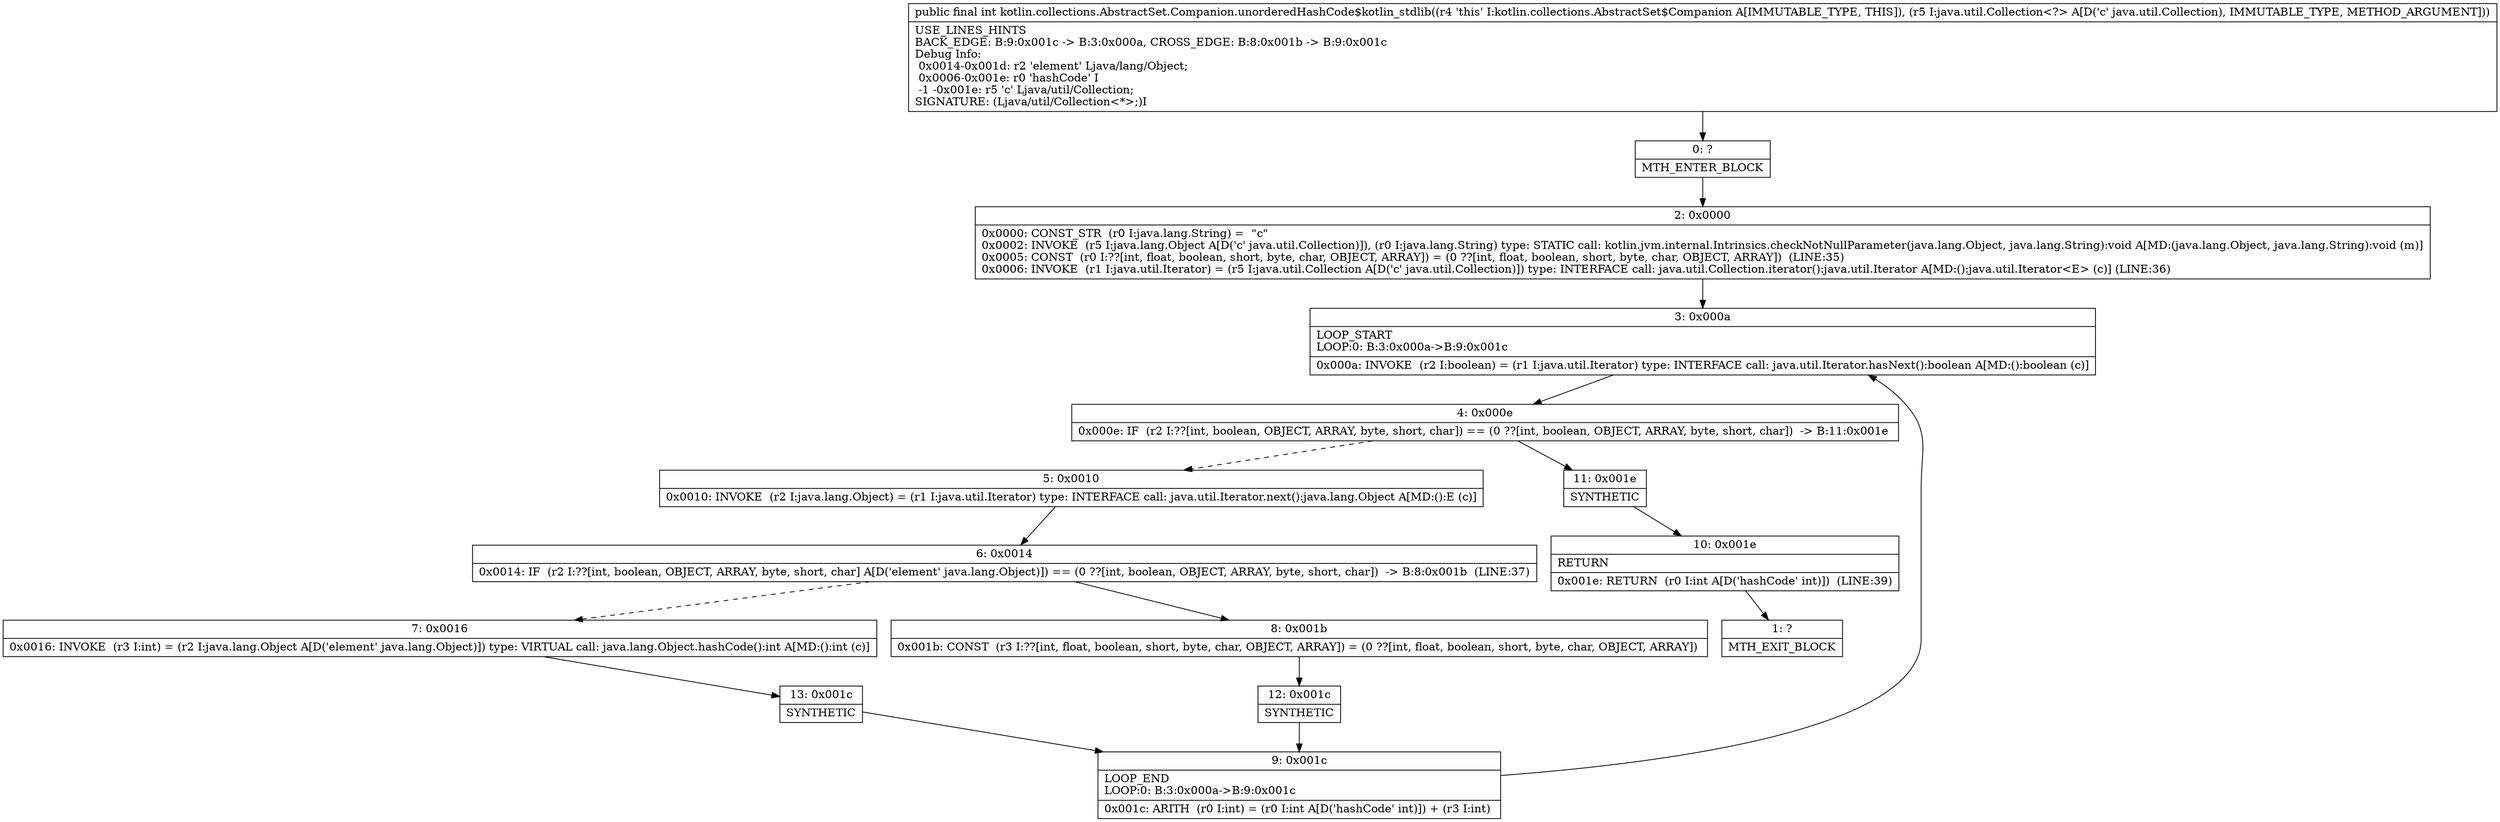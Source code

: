 digraph "CFG forkotlin.collections.AbstractSet.Companion.unorderedHashCode$kotlin_stdlib(Ljava\/util\/Collection;)I" {
Node_0 [shape=record,label="{0\:\ ?|MTH_ENTER_BLOCK\l}"];
Node_2 [shape=record,label="{2\:\ 0x0000|0x0000: CONST_STR  (r0 I:java.lang.String) =  \"c\" \l0x0002: INVOKE  (r5 I:java.lang.Object A[D('c' java.util.Collection)]), (r0 I:java.lang.String) type: STATIC call: kotlin.jvm.internal.Intrinsics.checkNotNullParameter(java.lang.Object, java.lang.String):void A[MD:(java.lang.Object, java.lang.String):void (m)]\l0x0005: CONST  (r0 I:??[int, float, boolean, short, byte, char, OBJECT, ARRAY]) = (0 ??[int, float, boolean, short, byte, char, OBJECT, ARRAY])  (LINE:35)\l0x0006: INVOKE  (r1 I:java.util.Iterator) = (r5 I:java.util.Collection A[D('c' java.util.Collection)]) type: INTERFACE call: java.util.Collection.iterator():java.util.Iterator A[MD:():java.util.Iterator\<E\> (c)] (LINE:36)\l}"];
Node_3 [shape=record,label="{3\:\ 0x000a|LOOP_START\lLOOP:0: B:3:0x000a\-\>B:9:0x001c\l|0x000a: INVOKE  (r2 I:boolean) = (r1 I:java.util.Iterator) type: INTERFACE call: java.util.Iterator.hasNext():boolean A[MD:():boolean (c)]\l}"];
Node_4 [shape=record,label="{4\:\ 0x000e|0x000e: IF  (r2 I:??[int, boolean, OBJECT, ARRAY, byte, short, char]) == (0 ??[int, boolean, OBJECT, ARRAY, byte, short, char])  \-\> B:11:0x001e \l}"];
Node_5 [shape=record,label="{5\:\ 0x0010|0x0010: INVOKE  (r2 I:java.lang.Object) = (r1 I:java.util.Iterator) type: INTERFACE call: java.util.Iterator.next():java.lang.Object A[MD:():E (c)]\l}"];
Node_6 [shape=record,label="{6\:\ 0x0014|0x0014: IF  (r2 I:??[int, boolean, OBJECT, ARRAY, byte, short, char] A[D('element' java.lang.Object)]) == (0 ??[int, boolean, OBJECT, ARRAY, byte, short, char])  \-\> B:8:0x001b  (LINE:37)\l}"];
Node_7 [shape=record,label="{7\:\ 0x0016|0x0016: INVOKE  (r3 I:int) = (r2 I:java.lang.Object A[D('element' java.lang.Object)]) type: VIRTUAL call: java.lang.Object.hashCode():int A[MD:():int (c)]\l}"];
Node_13 [shape=record,label="{13\:\ 0x001c|SYNTHETIC\l}"];
Node_9 [shape=record,label="{9\:\ 0x001c|LOOP_END\lLOOP:0: B:3:0x000a\-\>B:9:0x001c\l|0x001c: ARITH  (r0 I:int) = (r0 I:int A[D('hashCode' int)]) + (r3 I:int) \l}"];
Node_8 [shape=record,label="{8\:\ 0x001b|0x001b: CONST  (r3 I:??[int, float, boolean, short, byte, char, OBJECT, ARRAY]) = (0 ??[int, float, boolean, short, byte, char, OBJECT, ARRAY]) \l}"];
Node_12 [shape=record,label="{12\:\ 0x001c|SYNTHETIC\l}"];
Node_11 [shape=record,label="{11\:\ 0x001e|SYNTHETIC\l}"];
Node_10 [shape=record,label="{10\:\ 0x001e|RETURN\l|0x001e: RETURN  (r0 I:int A[D('hashCode' int)])  (LINE:39)\l}"];
Node_1 [shape=record,label="{1\:\ ?|MTH_EXIT_BLOCK\l}"];
MethodNode[shape=record,label="{public final int kotlin.collections.AbstractSet.Companion.unorderedHashCode$kotlin_stdlib((r4 'this' I:kotlin.collections.AbstractSet$Companion A[IMMUTABLE_TYPE, THIS]), (r5 I:java.util.Collection\<?\> A[D('c' java.util.Collection), IMMUTABLE_TYPE, METHOD_ARGUMENT]))  | USE_LINES_HINTS\lBACK_EDGE: B:9:0x001c \-\> B:3:0x000a, CROSS_EDGE: B:8:0x001b \-\> B:9:0x001c\lDebug Info:\l  0x0014\-0x001d: r2 'element' Ljava\/lang\/Object;\l  0x0006\-0x001e: r0 'hashCode' I\l  \-1 \-0x001e: r5 'c' Ljava\/util\/Collection;\lSIGNATURE: (Ljava\/util\/Collection\<*\>;)I\l}"];
MethodNode -> Node_0;Node_0 -> Node_2;
Node_2 -> Node_3;
Node_3 -> Node_4;
Node_4 -> Node_5[style=dashed];
Node_4 -> Node_11;
Node_5 -> Node_6;
Node_6 -> Node_7[style=dashed];
Node_6 -> Node_8;
Node_7 -> Node_13;
Node_13 -> Node_9;
Node_9 -> Node_3;
Node_8 -> Node_12;
Node_12 -> Node_9;
Node_11 -> Node_10;
Node_10 -> Node_1;
}

